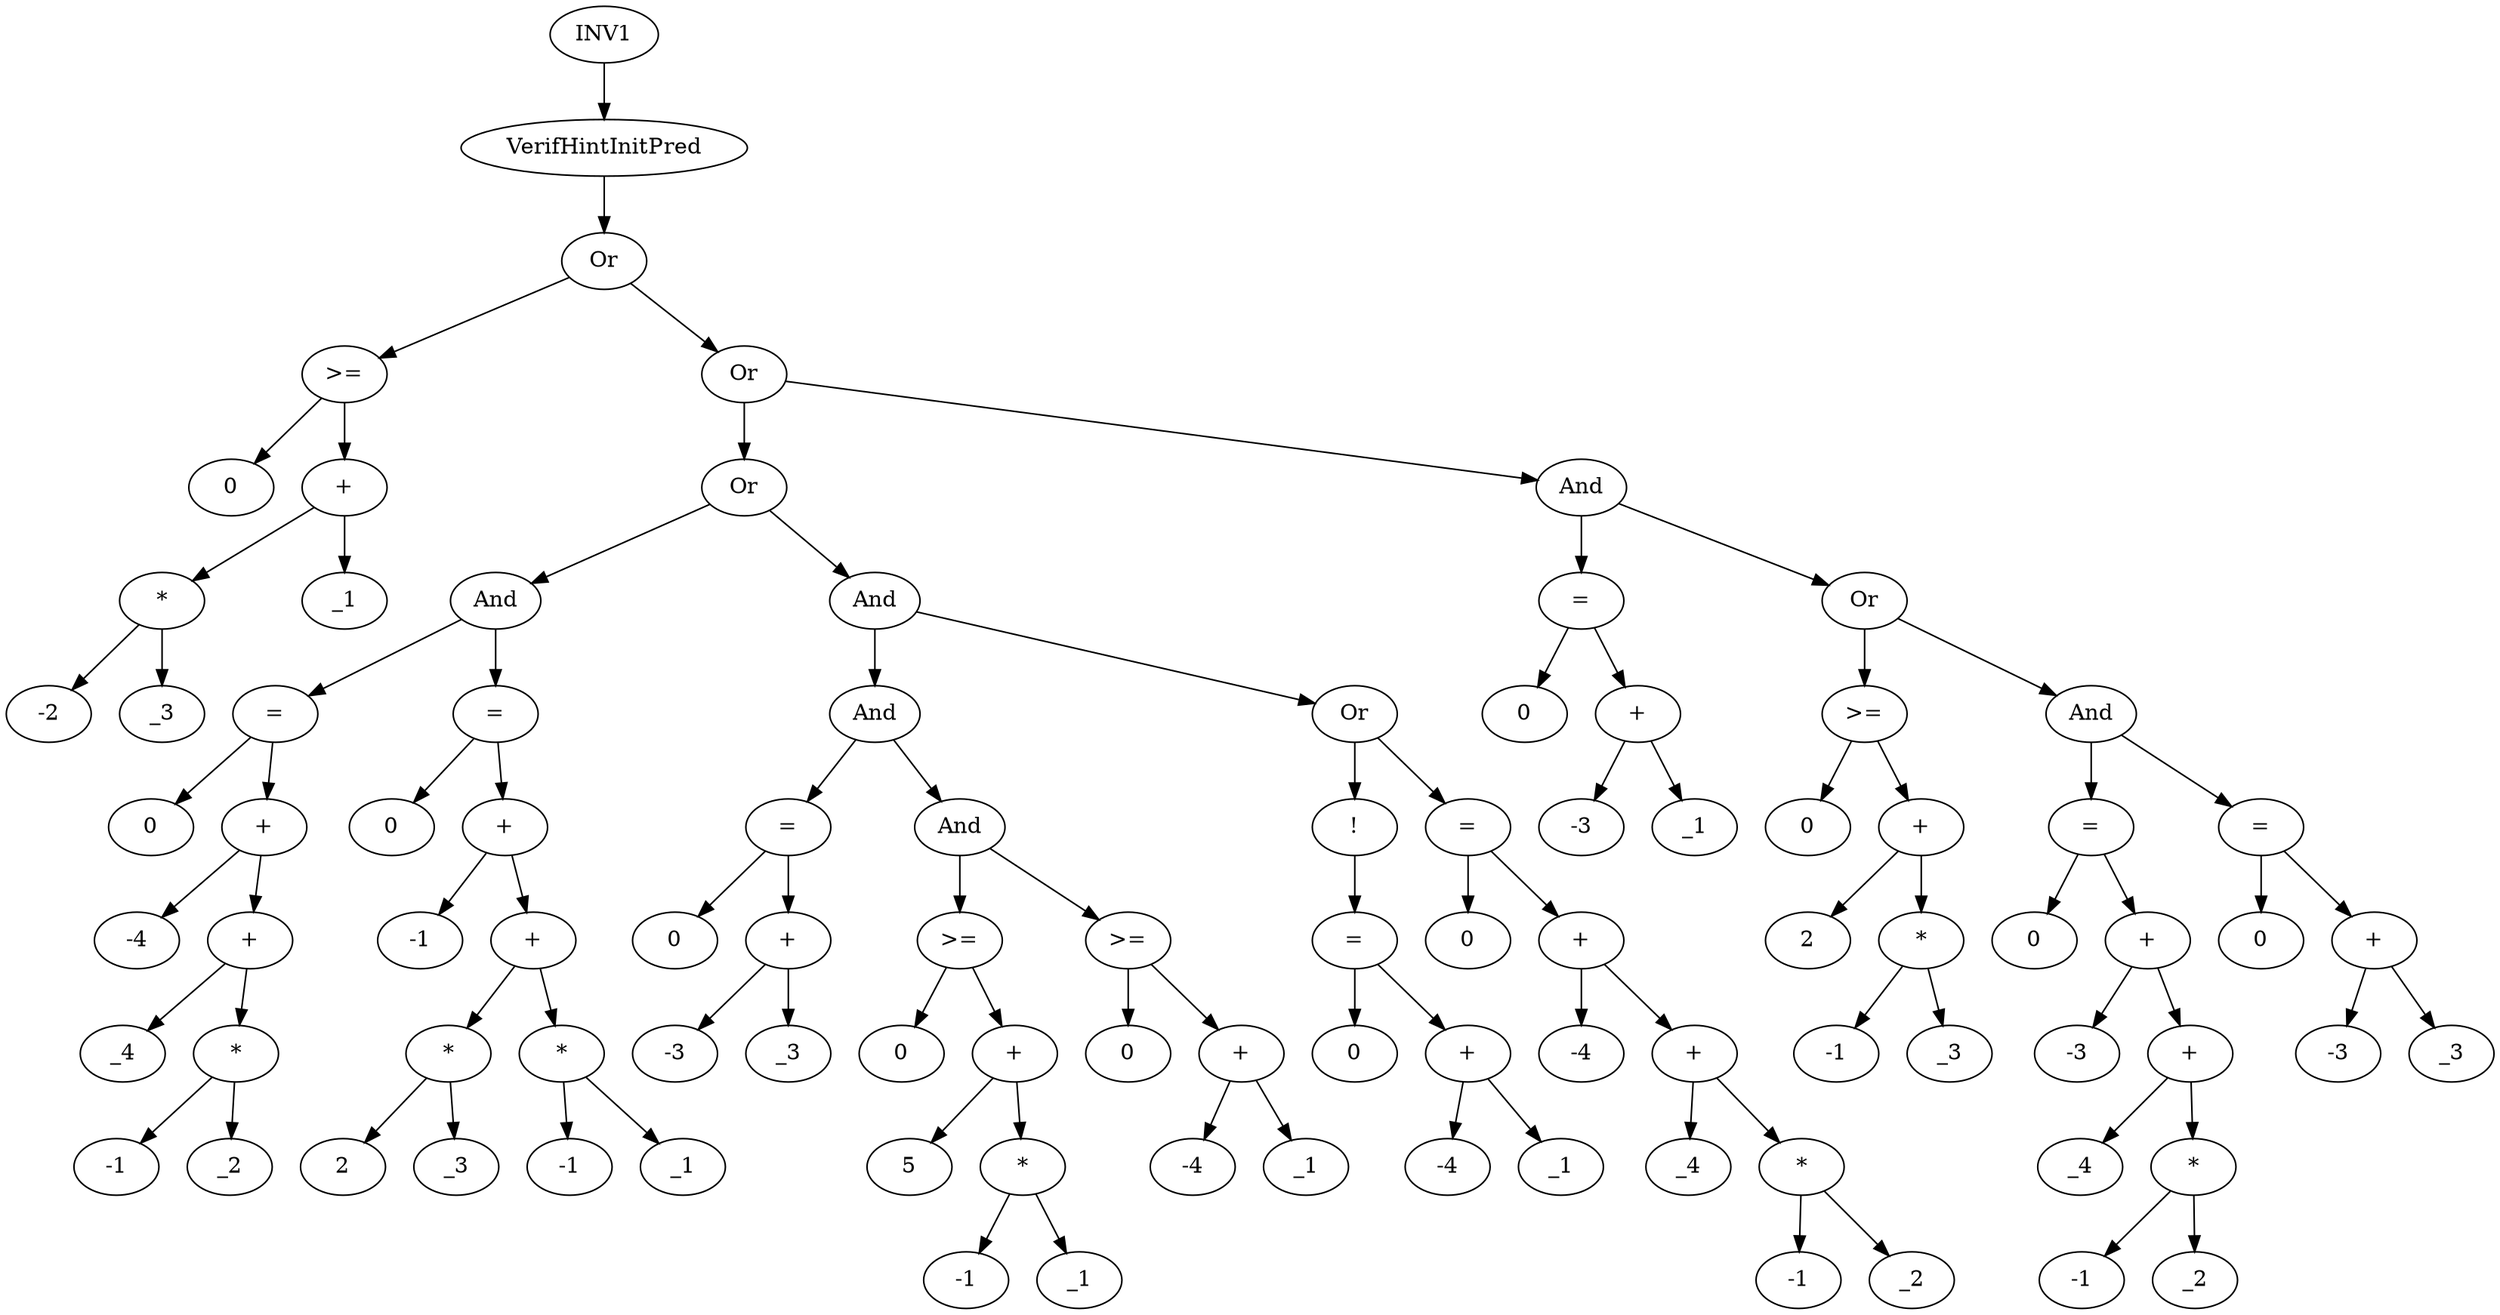 digraph dag {
0 [label="INV1"];
1 [label="VerifHintInitPred"];
2 [label="Or"];
3 [label=">="];
4 [label="0"];
5 [label="+"];
6 [label="*"];
7 [label="-2"];
8 [label="_3"];
9 [label="_1"];
10 [label="Or"];
11 [label="Or"];
12 [label="And"];
13 [label="="];
14 [label="0"];
15 [label="+"];
16 [label="-4"];
17 [label="+"];
18 [label="_4"];
19 [label="*"];
20 [label="-1"];
21 [label="_2"];
22 [label="="];
23 [label="0"];
24 [label="+"];
25 [label="-1"];
26 [label="+"];
27 [label="*"];
28 [label="2"];
29 [label="_3"];
30 [label="*"];
31 [label="-1"];
32 [label="_1"];
33 [label="And"];
34 [label="And"];
35 [label="="];
36 [label="0"];
37 [label="+"];
38 [label="-3"];
39 [label="_3"];
40 [label="And"];
41 [label=">="];
42 [label="0"];
43 [label="+"];
44 [label="5"];
45 [label="*"];
46 [label="-1"];
47 [label="_1"];
48 [label=">="];
49 [label="0"];
50 [label="+"];
51 [label="-4"];
52 [label="_1"];
53 [label="Or"];
54 [label="!"];
55 [label="="];
56 [label="0"];
57 [label="+"];
58 [label="-4"];
59 [label="_1"];
60 [label="="];
61 [label="0"];
62 [label="+"];
63 [label="-4"];
64 [label="+"];
65 [label="_4"];
66 [label="*"];
67 [label="-1"];
68 [label="_2"];
69 [label="And"];
70 [label="="];
71 [label="0"];
72 [label="+"];
73 [label="-3"];
74 [label="_1"];
75 [label="Or"];
76 [label=">="];
77 [label="0"];
78 [label="+"];
79 [label="2"];
80 [label="*"];
81 [label="-1"];
82 [label="_3"];
83 [label="And"];
84 [label="="];
85 [label="0"];
86 [label="+"];
87 [label="-3"];
88 [label="+"];
89 [label="_4"];
90 [label="*"];
91 [label="-1"];
92 [label="_2"];
93 [label="="];
94 [label="0"];
95 [label="+"];
96 [label="-3"];
97 [label="_3"];
"0" -> "1"[label=""]
"1" -> "2"[label=""]
"2" -> "3"[label=""]
"2" -> "10"[label=""]
"3" -> "5"[label=""]
"3" -> "4"[label=""]
"5" -> "6"[label=""]
"5" -> "9"[label=""]
"6" -> "8"[label=""]
"6" -> "7"[label=""]
"10" -> "11"[label=""]
"10" -> "69"[label=""]
"11" -> "12"[label=""]
"11" -> "33"[label=""]
"12" -> "13"[label=""]
"12" -> "22"[label=""]
"13" -> "15"[label=""]
"13" -> "14"[label=""]
"15" -> "17"[label=""]
"15" -> "16"[label=""]
"17" -> "19"[label=""]
"17" -> "18"[label=""]
"19" -> "21"[label=""]
"19" -> "20"[label=""]
"22" -> "24"[label=""]
"22" -> "23"[label=""]
"24" -> "26"[label=""]
"24" -> "25"[label=""]
"26" -> "27"[label=""]
"26" -> "30"[label=""]
"27" -> "29"[label=""]
"27" -> "28"[label=""]
"30" -> "32"[label=""]
"30" -> "31"[label=""]
"33" -> "34"[label=""]
"33" -> "53"[label=""]
"34" -> "35"[label=""]
"34" -> "40"[label=""]
"35" -> "37"[label=""]
"35" -> "36"[label=""]
"37" -> "39"[label=""]
"37" -> "38"[label=""]
"40" -> "41"[label=""]
"40" -> "48"[label=""]
"41" -> "43"[label=""]
"41" -> "42"[label=""]
"43" -> "45"[label=""]
"43" -> "44"[label=""]
"45" -> "47"[label=""]
"45" -> "46"[label=""]
"48" -> "50"[label=""]
"48" -> "49"[label=""]
"50" -> "52"[label=""]
"50" -> "51"[label=""]
"53" -> "54"[label=""]
"53" -> "60"[label=""]
"54" -> "55"[label=""]
"55" -> "57"[label=""]
"55" -> "56"[label=""]
"57" -> "59"[label=""]
"57" -> "58"[label=""]
"60" -> "62"[label=""]
"60" -> "61"[label=""]
"62" -> "64"[label=""]
"62" -> "63"[label=""]
"64" -> "66"[label=""]
"64" -> "65"[label=""]
"66" -> "68"[label=""]
"66" -> "67"[label=""]
"69" -> "70"[label=""]
"69" -> "75"[label=""]
"70" -> "72"[label=""]
"70" -> "71"[label=""]
"72" -> "74"[label=""]
"72" -> "73"[label=""]
"75" -> "76"[label=""]
"75" -> "83"[label=""]
"76" -> "78"[label=""]
"76" -> "77"[label=""]
"78" -> "80"[label=""]
"78" -> "79"[label=""]
"80" -> "82"[label=""]
"80" -> "81"[label=""]
"83" -> "84"[label=""]
"83" -> "93"[label=""]
"84" -> "86"[label=""]
"84" -> "85"[label=""]
"86" -> "88"[label=""]
"86" -> "87"[label=""]
"88" -> "90"[label=""]
"88" -> "89"[label=""]
"90" -> "92"[label=""]
"90" -> "91"[label=""]
"93" -> "95"[label=""]
"93" -> "94"[label=""]
"95" -> "97"[label=""]
"95" -> "96"[label=""]
}
